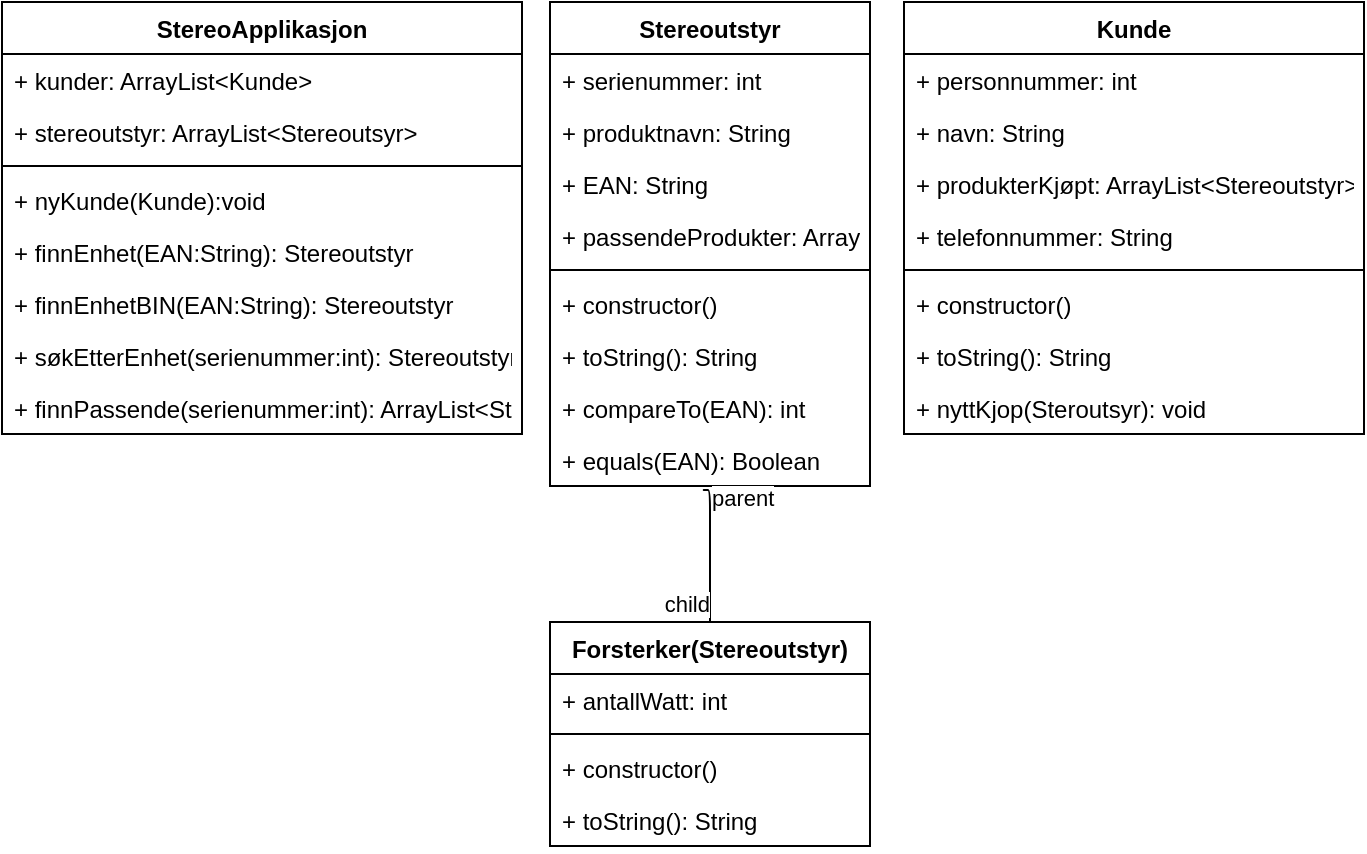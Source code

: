 <mxfile version="15.1.3" type="device"><diagram id="9wvQYunp2R6-IcV3zv8E" name="Page-1"><mxGraphModel dx="1086" dy="806" grid="0" gridSize="10" guides="1" tooltips="1" connect="1" arrows="1" fold="1" page="1" pageScale="1" pageWidth="827" pageHeight="1169" math="0" shadow="0"><root><mxCell id="0"/><mxCell id="1" parent="0"/><mxCell id="1aDxO3ZjKiVzUHsUU41p-1" value="Stereoutstyr" style="swimlane;fontStyle=1;align=center;verticalAlign=top;childLayout=stackLayout;horizontal=1;startSize=26;horizontalStack=0;resizeParent=1;resizeParentMax=0;resizeLast=0;collapsible=1;marginBottom=0;" vertex="1" parent="1"><mxGeometry x="334" y="200" width="160" height="242" as="geometry"/></mxCell><mxCell id="1aDxO3ZjKiVzUHsUU41p-2" value="+ serienummer: int" style="text;strokeColor=none;fillColor=none;align=left;verticalAlign=top;spacingLeft=4;spacingRight=4;overflow=hidden;rotatable=0;points=[[0,0.5],[1,0.5]];portConstraint=eastwest;" vertex="1" parent="1aDxO3ZjKiVzUHsUU41p-1"><mxGeometry y="26" width="160" height="26" as="geometry"/></mxCell><mxCell id="1aDxO3ZjKiVzUHsUU41p-5" value="+ produktnavn: String" style="text;strokeColor=none;fillColor=none;align=left;verticalAlign=top;spacingLeft=4;spacingRight=4;overflow=hidden;rotatable=0;points=[[0,0.5],[1,0.5]];portConstraint=eastwest;" vertex="1" parent="1aDxO3ZjKiVzUHsUU41p-1"><mxGeometry y="52" width="160" height="26" as="geometry"/></mxCell><mxCell id="1aDxO3ZjKiVzUHsUU41p-6" value="+ EAN: String" style="text;strokeColor=none;fillColor=none;align=left;verticalAlign=top;spacingLeft=4;spacingRight=4;overflow=hidden;rotatable=0;points=[[0,0.5],[1,0.5]];portConstraint=eastwest;" vertex="1" parent="1aDxO3ZjKiVzUHsUU41p-1"><mxGeometry y="78" width="160" height="26" as="geometry"/></mxCell><mxCell id="1aDxO3ZjKiVzUHsUU41p-33" value="+ passendeProdukter: ArrayList&lt;Stereoutstyr&gt;" style="text;strokeColor=none;fillColor=none;align=left;verticalAlign=top;spacingLeft=4;spacingRight=4;overflow=hidden;rotatable=0;points=[[0,0.5],[1,0.5]];portConstraint=eastwest;" vertex="1" parent="1aDxO3ZjKiVzUHsUU41p-1"><mxGeometry y="104" width="160" height="26" as="geometry"/></mxCell><mxCell id="1aDxO3ZjKiVzUHsUU41p-3" value="" style="line;strokeWidth=1;fillColor=none;align=left;verticalAlign=middle;spacingTop=-1;spacingLeft=3;spacingRight=3;rotatable=0;labelPosition=right;points=[];portConstraint=eastwest;" vertex="1" parent="1aDxO3ZjKiVzUHsUU41p-1"><mxGeometry y="130" width="160" height="8" as="geometry"/></mxCell><mxCell id="1aDxO3ZjKiVzUHsUU41p-4" value="+ constructor()" style="text;strokeColor=none;fillColor=none;align=left;verticalAlign=top;spacingLeft=4;spacingRight=4;overflow=hidden;rotatable=0;points=[[0,0.5],[1,0.5]];portConstraint=eastwest;" vertex="1" parent="1aDxO3ZjKiVzUHsUU41p-1"><mxGeometry y="138" width="160" height="26" as="geometry"/></mxCell><mxCell id="1aDxO3ZjKiVzUHsUU41p-8" value="+ toString(): String" style="text;strokeColor=none;fillColor=none;align=left;verticalAlign=top;spacingLeft=4;spacingRight=4;overflow=hidden;rotatable=0;points=[[0,0.5],[1,0.5]];portConstraint=eastwest;" vertex="1" parent="1aDxO3ZjKiVzUHsUU41p-1"><mxGeometry y="164" width="160" height="26" as="geometry"/></mxCell><mxCell id="1aDxO3ZjKiVzUHsUU41p-9" value="+ compareTo(EAN): int" style="text;strokeColor=none;fillColor=none;align=left;verticalAlign=top;spacingLeft=4;spacingRight=4;overflow=hidden;rotatable=0;points=[[0,0.5],[1,0.5]];portConstraint=eastwest;" vertex="1" parent="1aDxO3ZjKiVzUHsUU41p-1"><mxGeometry y="190" width="160" height="26" as="geometry"/></mxCell><mxCell id="1aDxO3ZjKiVzUHsUU41p-7" value="+ equals(EAN): Boolean" style="text;strokeColor=none;fillColor=none;align=left;verticalAlign=top;spacingLeft=4;spacingRight=4;overflow=hidden;rotatable=0;points=[[0,0.5],[1,0.5]];portConstraint=eastwest;" vertex="1" parent="1aDxO3ZjKiVzUHsUU41p-1"><mxGeometry y="216" width="160" height="26" as="geometry"/></mxCell><mxCell id="1aDxO3ZjKiVzUHsUU41p-10" value="Forsterker(Stereoutstyr)" style="swimlane;fontStyle=1;align=center;verticalAlign=top;childLayout=stackLayout;horizontal=1;startSize=26;horizontalStack=0;resizeParent=1;resizeParentMax=0;resizeLast=0;collapsible=1;marginBottom=0;" vertex="1" parent="1"><mxGeometry x="334" y="510" width="160" height="112" as="geometry"/></mxCell><mxCell id="1aDxO3ZjKiVzUHsUU41p-11" value="+ antallWatt: int" style="text;strokeColor=none;fillColor=none;align=left;verticalAlign=top;spacingLeft=4;spacingRight=4;overflow=hidden;rotatable=0;points=[[0,0.5],[1,0.5]];portConstraint=eastwest;" vertex="1" parent="1aDxO3ZjKiVzUHsUU41p-10"><mxGeometry y="26" width="160" height="26" as="geometry"/></mxCell><mxCell id="1aDxO3ZjKiVzUHsUU41p-14" value="" style="line;strokeWidth=1;fillColor=none;align=left;verticalAlign=middle;spacingTop=-1;spacingLeft=3;spacingRight=3;rotatable=0;labelPosition=right;points=[];portConstraint=eastwest;" vertex="1" parent="1aDxO3ZjKiVzUHsUU41p-10"><mxGeometry y="52" width="160" height="8" as="geometry"/></mxCell><mxCell id="1aDxO3ZjKiVzUHsUU41p-15" value="+ constructor()" style="text;strokeColor=none;fillColor=none;align=left;verticalAlign=top;spacingLeft=4;spacingRight=4;overflow=hidden;rotatable=0;points=[[0,0.5],[1,0.5]];portConstraint=eastwest;" vertex="1" parent="1aDxO3ZjKiVzUHsUU41p-10"><mxGeometry y="60" width="160" height="26" as="geometry"/></mxCell><mxCell id="1aDxO3ZjKiVzUHsUU41p-16" value="+ toString(): String" style="text;strokeColor=none;fillColor=none;align=left;verticalAlign=top;spacingLeft=4;spacingRight=4;overflow=hidden;rotatable=0;points=[[0,0.5],[1,0.5]];portConstraint=eastwest;" vertex="1" parent="1aDxO3ZjKiVzUHsUU41p-10"><mxGeometry y="86" width="160" height="26" as="geometry"/></mxCell><mxCell id="1aDxO3ZjKiVzUHsUU41p-19" value="" style="endArrow=none;html=1;edgeStyle=orthogonalEdgeStyle;exitX=0.494;exitY=1.077;exitDx=0;exitDy=0;exitPerimeter=0;" edge="1" parent="1" source="1aDxO3ZjKiVzUHsUU41p-7" target="1aDxO3ZjKiVzUHsUU41p-10"><mxGeometry relative="1" as="geometry"><mxPoint x="140" y="600" as="sourcePoint"/><mxPoint x="300" y="600" as="targetPoint"/><Array as="points"><mxPoint x="410" y="444"/><mxPoint x="410" y="444"/></Array></mxGeometry></mxCell><mxCell id="1aDxO3ZjKiVzUHsUU41p-20" value="parent" style="edgeLabel;resizable=0;html=1;align=left;verticalAlign=bottom;" connectable="0" vertex="1" parent="1aDxO3ZjKiVzUHsUU41p-19"><mxGeometry x="-1" relative="1" as="geometry"><mxPoint y="12" as="offset"/></mxGeometry></mxCell><mxCell id="1aDxO3ZjKiVzUHsUU41p-21" value="child" style="edgeLabel;resizable=0;html=1;align=right;verticalAlign=bottom;" connectable="0" vertex="1" parent="1aDxO3ZjKiVzUHsUU41p-19"><mxGeometry x="1" relative="1" as="geometry"/></mxCell><mxCell id="1aDxO3ZjKiVzUHsUU41p-22" value="Kunde" style="swimlane;fontStyle=1;align=center;verticalAlign=top;childLayout=stackLayout;horizontal=1;startSize=26;horizontalStack=0;resizeParent=1;resizeParentMax=0;resizeLast=0;collapsible=1;marginBottom=0;" vertex="1" parent="1"><mxGeometry x="511" y="200" width="230" height="216" as="geometry"/></mxCell><mxCell id="1aDxO3ZjKiVzUHsUU41p-23" value="+ personnummer: int" style="text;strokeColor=none;fillColor=none;align=left;verticalAlign=top;spacingLeft=4;spacingRight=4;overflow=hidden;rotatable=0;points=[[0,0.5],[1,0.5]];portConstraint=eastwest;" vertex="1" parent="1aDxO3ZjKiVzUHsUU41p-22"><mxGeometry y="26" width="230" height="26" as="geometry"/></mxCell><mxCell id="1aDxO3ZjKiVzUHsUU41p-24" value="+ navn: String" style="text;strokeColor=none;fillColor=none;align=left;verticalAlign=top;spacingLeft=4;spacingRight=4;overflow=hidden;rotatable=0;points=[[0,0.5],[1,0.5]];portConstraint=eastwest;" vertex="1" parent="1aDxO3ZjKiVzUHsUU41p-22"><mxGeometry y="52" width="230" height="26" as="geometry"/></mxCell><mxCell id="1aDxO3ZjKiVzUHsUU41p-31" value="+ produkterKjøpt: ArrayList&lt;Stereoutstyr&gt;" style="text;strokeColor=none;fillColor=none;align=left;verticalAlign=top;spacingLeft=4;spacingRight=4;overflow=hidden;rotatable=0;points=[[0,0.5],[1,0.5]];portConstraint=eastwest;" vertex="1" parent="1aDxO3ZjKiVzUHsUU41p-22"><mxGeometry y="78" width="230" height="26" as="geometry"/></mxCell><mxCell id="1aDxO3ZjKiVzUHsUU41p-25" value="+ telefonnummer: String" style="text;strokeColor=none;fillColor=none;align=left;verticalAlign=top;spacingLeft=4;spacingRight=4;overflow=hidden;rotatable=0;points=[[0,0.5],[1,0.5]];portConstraint=eastwest;" vertex="1" parent="1aDxO3ZjKiVzUHsUU41p-22"><mxGeometry y="104" width="230" height="26" as="geometry"/></mxCell><mxCell id="1aDxO3ZjKiVzUHsUU41p-26" value="" style="line;strokeWidth=1;fillColor=none;align=left;verticalAlign=middle;spacingTop=-1;spacingLeft=3;spacingRight=3;rotatable=0;labelPosition=right;points=[];portConstraint=eastwest;" vertex="1" parent="1aDxO3ZjKiVzUHsUU41p-22"><mxGeometry y="130" width="230" height="8" as="geometry"/></mxCell><mxCell id="1aDxO3ZjKiVzUHsUU41p-27" value="+ constructor()" style="text;strokeColor=none;fillColor=none;align=left;verticalAlign=top;spacingLeft=4;spacingRight=4;overflow=hidden;rotatable=0;points=[[0,0.5],[1,0.5]];portConstraint=eastwest;" vertex="1" parent="1aDxO3ZjKiVzUHsUU41p-22"><mxGeometry y="138" width="230" height="26" as="geometry"/></mxCell><mxCell id="1aDxO3ZjKiVzUHsUU41p-28" value="+ toString(): String" style="text;strokeColor=none;fillColor=none;align=left;verticalAlign=top;spacingLeft=4;spacingRight=4;overflow=hidden;rotatable=0;points=[[0,0.5],[1,0.5]];portConstraint=eastwest;" vertex="1" parent="1aDxO3ZjKiVzUHsUU41p-22"><mxGeometry y="164" width="230" height="26" as="geometry"/></mxCell><mxCell id="1aDxO3ZjKiVzUHsUU41p-32" value="+ nyttKjop(Steroutsyr): void" style="text;strokeColor=none;fillColor=none;align=left;verticalAlign=top;spacingLeft=4;spacingRight=4;overflow=hidden;rotatable=0;points=[[0,0.5],[1,0.5]];portConstraint=eastwest;" vertex="1" parent="1aDxO3ZjKiVzUHsUU41p-22"><mxGeometry y="190" width="230" height="26" as="geometry"/></mxCell><mxCell id="1aDxO3ZjKiVzUHsUU41p-34" value="StereoApplikasjon" style="swimlane;fontStyle=1;align=center;verticalAlign=top;childLayout=stackLayout;horizontal=1;startSize=26;horizontalStack=0;resizeParent=1;resizeParentMax=0;resizeLast=0;collapsible=1;marginBottom=0;" vertex="1" parent="1"><mxGeometry x="60" y="200" width="260" height="216" as="geometry"/></mxCell><mxCell id="1aDxO3ZjKiVzUHsUU41p-35" value="+ kunder: ArrayList&lt;Kunde&gt;" style="text;strokeColor=none;fillColor=none;align=left;verticalAlign=top;spacingLeft=4;spacingRight=4;overflow=hidden;rotatable=0;points=[[0,0.5],[1,0.5]];portConstraint=eastwest;" vertex="1" parent="1aDxO3ZjKiVzUHsUU41p-34"><mxGeometry y="26" width="260" height="26" as="geometry"/></mxCell><mxCell id="1aDxO3ZjKiVzUHsUU41p-36" value="+ stereoutstyr: ArrayList&lt;Stereoutsyr&gt;" style="text;strokeColor=none;fillColor=none;align=left;verticalAlign=top;spacingLeft=4;spacingRight=4;overflow=hidden;rotatable=0;points=[[0,0.5],[1,0.5]];portConstraint=eastwest;" vertex="1" parent="1aDxO3ZjKiVzUHsUU41p-34"><mxGeometry y="52" width="260" height="26" as="geometry"/></mxCell><mxCell id="1aDxO3ZjKiVzUHsUU41p-39" value="" style="line;strokeWidth=1;fillColor=none;align=left;verticalAlign=middle;spacingTop=-1;spacingLeft=3;spacingRight=3;rotatable=0;labelPosition=right;points=[];portConstraint=eastwest;" vertex="1" parent="1aDxO3ZjKiVzUHsUU41p-34"><mxGeometry y="78" width="260" height="8" as="geometry"/></mxCell><mxCell id="1aDxO3ZjKiVzUHsUU41p-40" value="+ nyKunde(Kunde):void" style="text;strokeColor=none;fillColor=none;align=left;verticalAlign=top;spacingLeft=4;spacingRight=4;overflow=hidden;rotatable=0;points=[[0,0.5],[1,0.5]];portConstraint=eastwest;" vertex="1" parent="1aDxO3ZjKiVzUHsUU41p-34"><mxGeometry y="86" width="260" height="26" as="geometry"/></mxCell><mxCell id="1aDxO3ZjKiVzUHsUU41p-41" value="+ finnEnhet(EAN:String): Stereoutstyr" style="text;strokeColor=none;fillColor=none;align=left;verticalAlign=top;spacingLeft=4;spacingRight=4;overflow=hidden;rotatable=0;points=[[0,0.5],[1,0.5]];portConstraint=eastwest;" vertex="1" parent="1aDxO3ZjKiVzUHsUU41p-34"><mxGeometry y="112" width="260" height="26" as="geometry"/></mxCell><mxCell id="1aDxO3ZjKiVzUHsUU41p-44" value="+ finnEnhetBIN(EAN:String): Stereoutstyr" style="text;strokeColor=none;fillColor=none;align=left;verticalAlign=top;spacingLeft=4;spacingRight=4;overflow=hidden;rotatable=0;points=[[0,0.5],[1,0.5]];portConstraint=eastwest;" vertex="1" parent="1aDxO3ZjKiVzUHsUU41p-34"><mxGeometry y="138" width="260" height="26" as="geometry"/></mxCell><mxCell id="1aDxO3ZjKiVzUHsUU41p-42" value="+ søkEtterEnhet(serienummer:int): Stereoutstyr" style="text;strokeColor=none;fillColor=none;align=left;verticalAlign=top;spacingLeft=4;spacingRight=4;overflow=hidden;rotatable=0;points=[[0,0.5],[1,0.5]];portConstraint=eastwest;" vertex="1" parent="1aDxO3ZjKiVzUHsUU41p-34"><mxGeometry y="164" width="260" height="26" as="geometry"/></mxCell><mxCell id="1aDxO3ZjKiVzUHsUU41p-43" value="+ finnPassende(serienummer:int): ArrayList&lt;Stereoutstyr&gt;" style="text;strokeColor=none;fillColor=none;align=left;verticalAlign=top;spacingLeft=4;spacingRight=4;overflow=hidden;rotatable=0;points=[[0,0.5],[1,0.5]];portConstraint=eastwest;" vertex="1" parent="1aDxO3ZjKiVzUHsUU41p-34"><mxGeometry y="190" width="260" height="26" as="geometry"/></mxCell></root></mxGraphModel></diagram></mxfile>